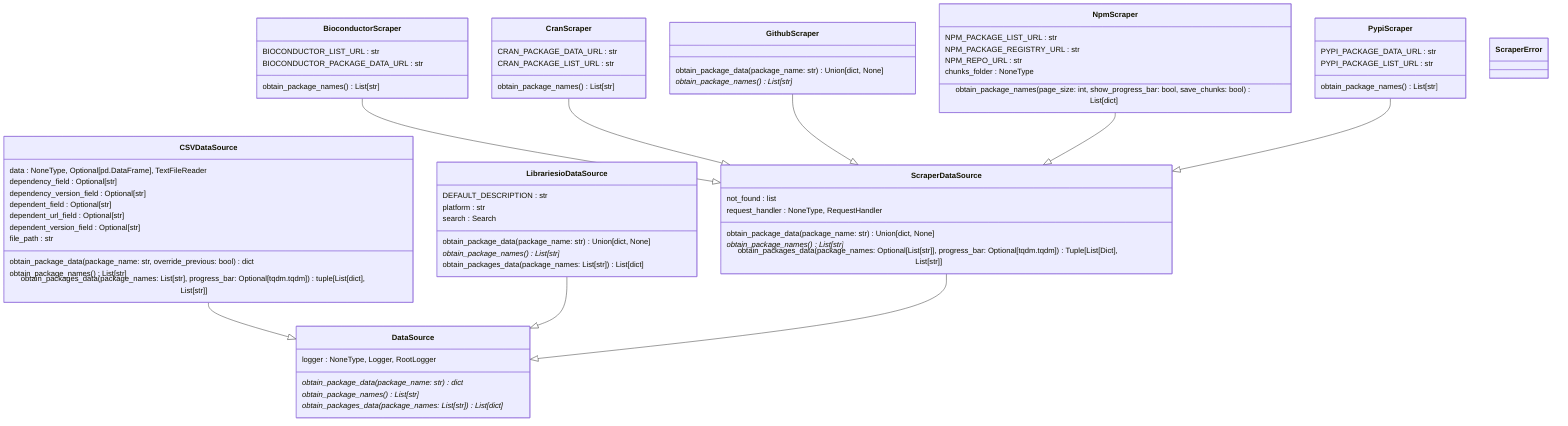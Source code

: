 classDiagram
  class BioconductorScraper {
    BIOCONDUCTOR_LIST_URL : str
    BIOCONDUCTOR_PACKAGE_DATA_URL : str
    obtain_package_names() List[str]
  }
  class CSVDataSource {
    data : NoneType, Optional[pd.DataFrame], TextFileReader
    dependency_field : Optional[str]
    dependency_version_field : Optional[str]
    dependent_field : Optional[str]
    dependent_url_field : Optional[str]
    dependent_version_field : Optional[str]
    file_path : str
    obtain_package_data(package_name: str, override_previous: bool) dict
    obtain_package_names() List[str]
    obtain_packages_data(package_names: List[str], progress_bar: Optional[tqdm.tqdm]) tuple[List[dict], List[str]]
  }
  class CranScraper {
    CRAN_PACKAGE_DATA_URL : str
    CRAN_PACKAGE_LIST_URL : str
    obtain_package_names() List[str]
  }
  class DataSource {
    logger : NoneType, Logger, RootLogger
    obtain_package_data(package_name: str)* dict
    obtain_package_names()* List[str]
    obtain_packages_data(package_names: List[str])* List[dict]
  }
  class GithubScraper {
    obtain_package_data(package_name: str) Union[dict, None]
    obtain_package_names()* List[str]
  }
  class LibrariesioDataSource {
    DEFAULT_DESCRIPTION : str
    platform : str
    search : Search
    obtain_package_data(package_name: str) Union[dict, None]
    obtain_package_names()* List[str]
    obtain_packages_data(package_names: List[str]) List[dict]
  }
  class NpmScraper {
    NPM_PACKAGE_LIST_URL : str
    NPM_PACKAGE_REGISTRY_URL : str
    NPM_REPO_URL : str
    chunks_folder : NoneType
    obtain_package_names(page_size: int, show_progress_bar: bool, save_chunks: bool) List[dict]
  }
  class PypiScraper {
    PYPI_PACKAGE_DATA_URL : str
    PYPI_PACKAGE_LIST_URL : str
    obtain_package_names() List[str]
  }
  class ScraperDataSource {
    not_found : list
    request_handler : NoneType, RequestHandler
    obtain_package_data(package_name: str) Union[dict, None]
    obtain_package_names()* List[str]
    obtain_packages_data(package_names: Optional[List[str]], progress_bar: Optional[tqdm.tqdm]) Tuple[List[Dict], List[str]]
  }
  class ScraperError {
  }
  CSVDataSource --|> DataSource
  LibrariesioDataSource --|> DataSource
  BioconductorScraper --|> ScraperDataSource
  CranScraper --|> ScraperDataSource
  GithubScraper --|> ScraperDataSource
  NpmScraper --|> ScraperDataSource
  PypiScraper --|> ScraperDataSource
  ScraperDataSource --|> DataSource